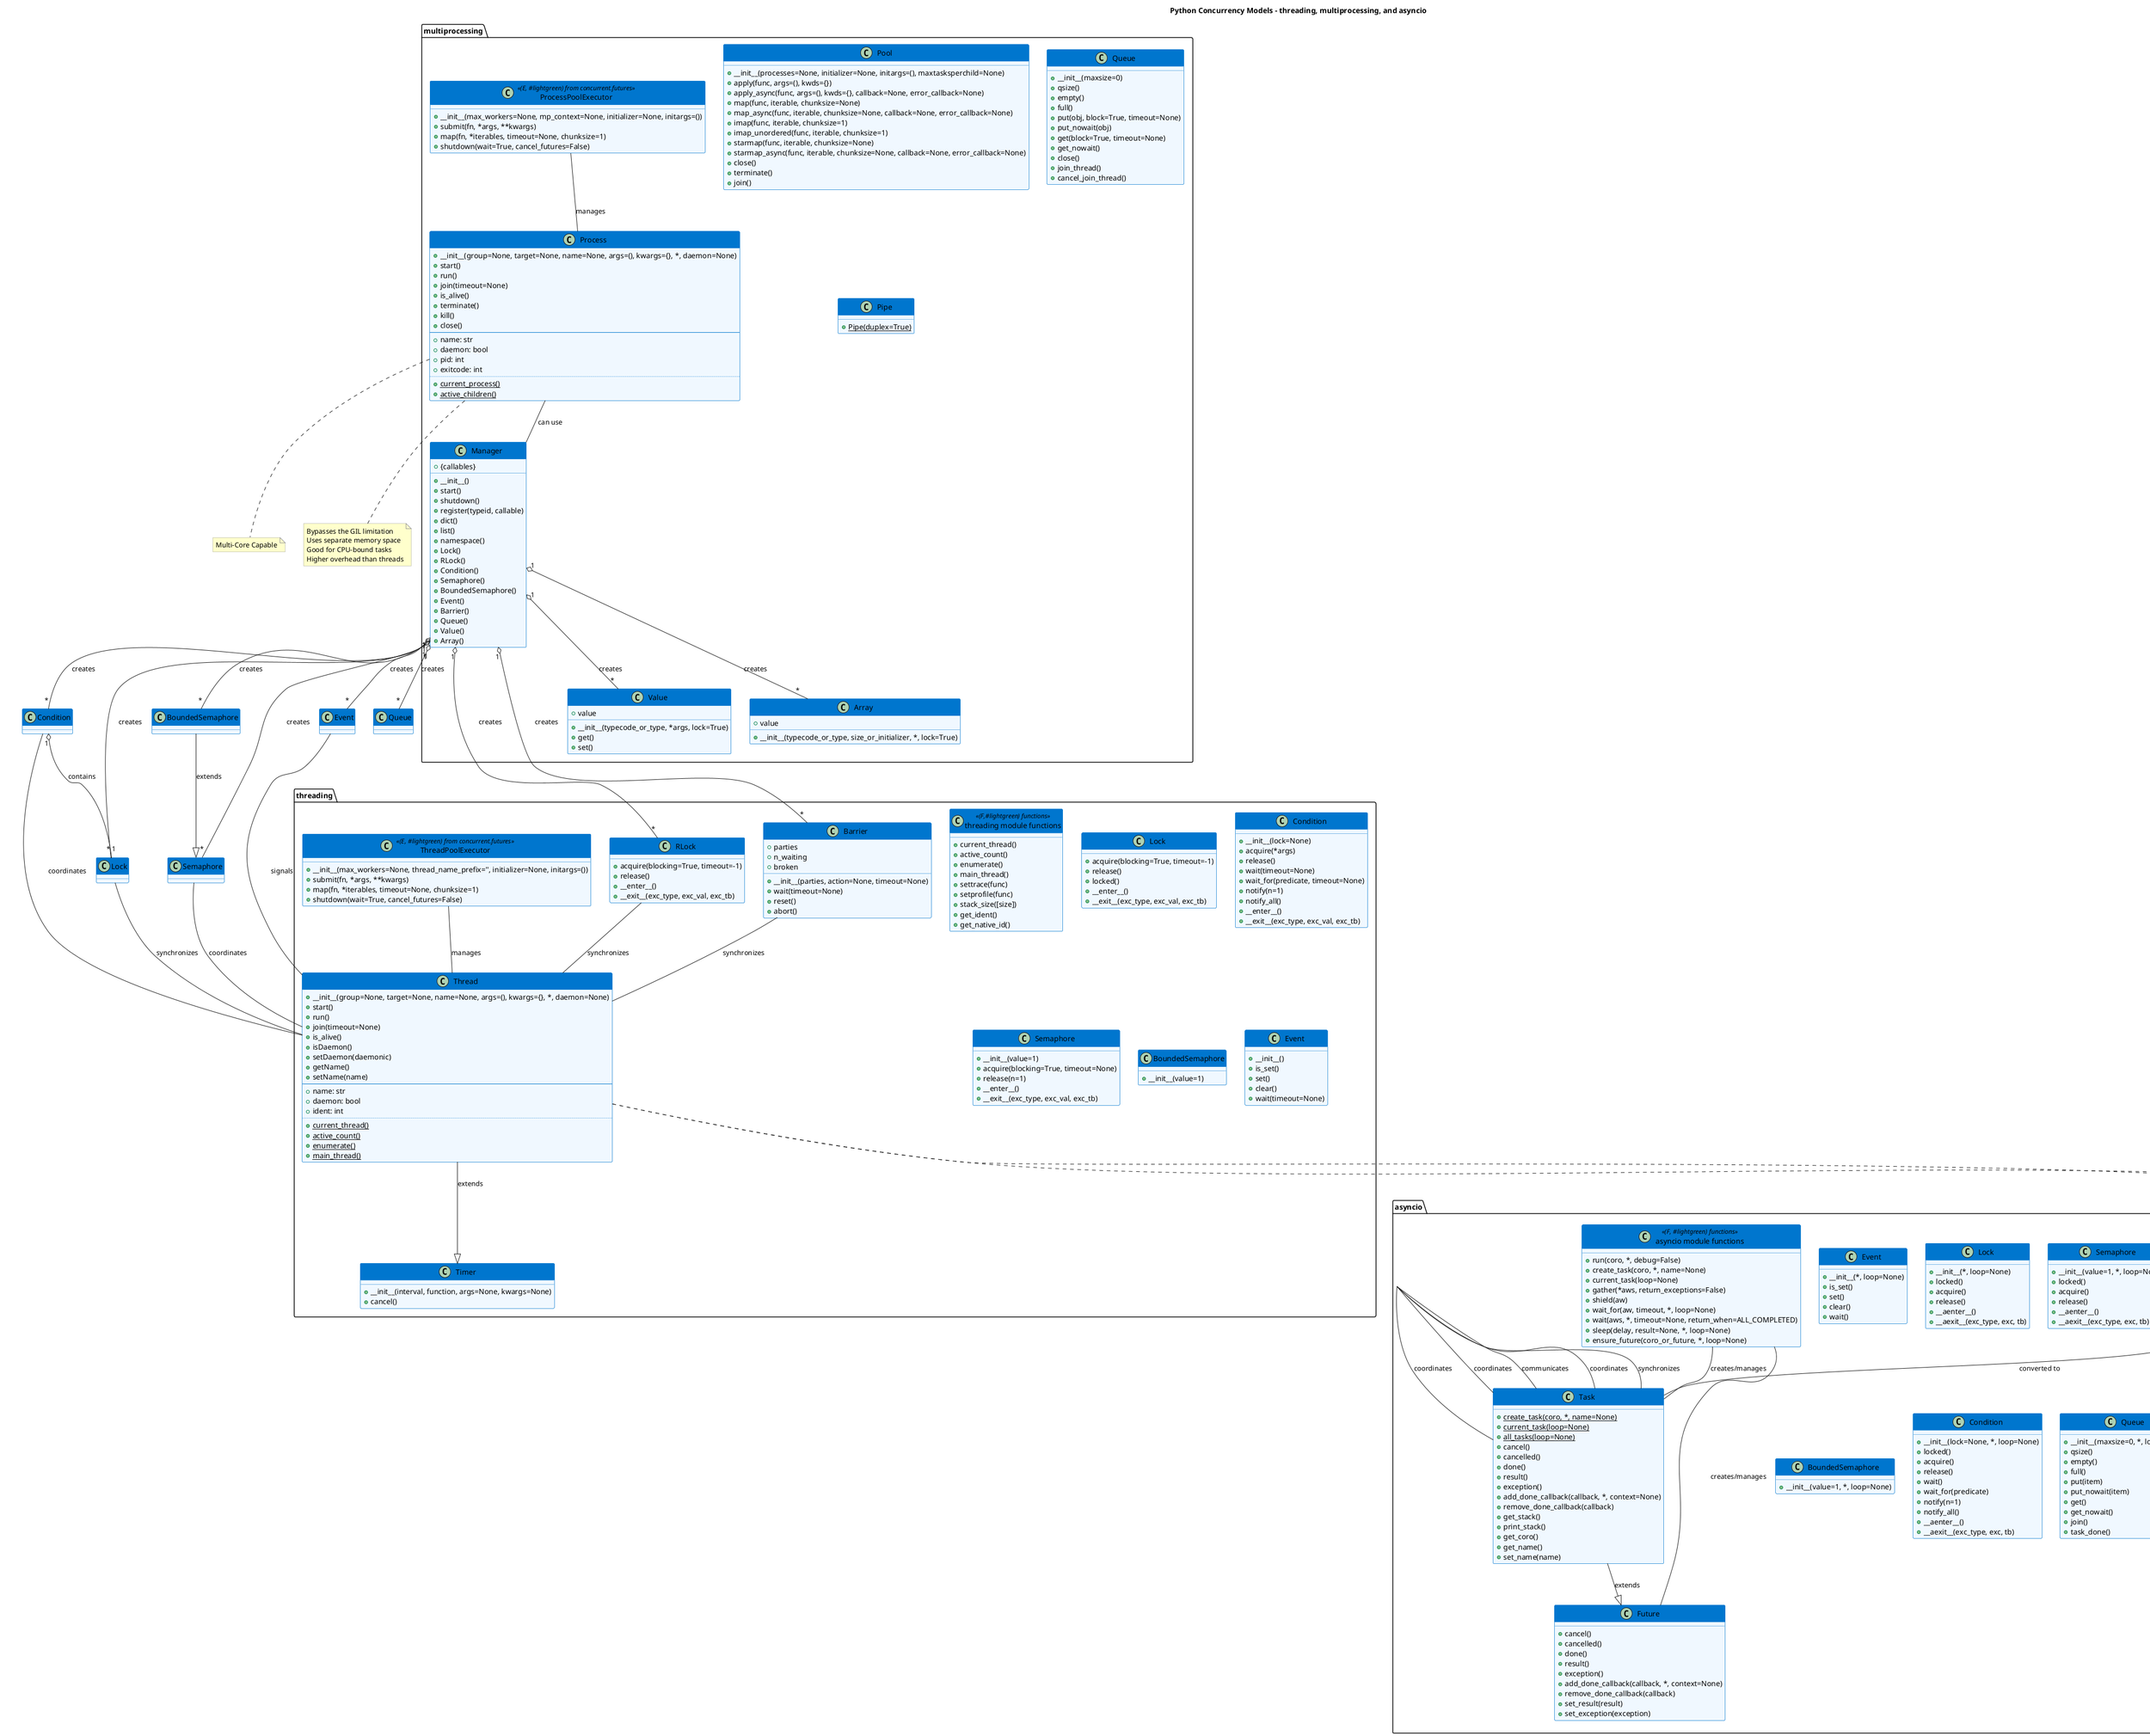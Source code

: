 @startuml python_threading

title Python Concurrency Models - threading, multiprocessing, and asyncio

skinparam {
  BackgroundColor white
  ClassBackgroundColor #f0f8ff
  ClassBorderColor #0076ce
  ClassHeaderBackgroundColor #0076ce
  ClassHeaderFontColor white
  NoteBackgroundColor #ffffcc
  NoteBorderColor #999999
}

package "threading" {
  class Thread {
    + __init__(group=None, target=None, name=None, args=(), kwargs={}, *, daemon=None)
    + start()
    + run()
    + join(timeout=None)
    + is_alive()
    + isDaemon()
    + setDaemon(daemonic)
    + getName()
    + setName(name)
    --
    + name: str
    + daemon: bool
    + ident: int
    ..
    + {static} current_thread()
    + {static} active_count()
    + {static} enumerate()
    + {static} main_thread()
  }
  
  class Timer {
    + __init__(interval, function, args=None, kwargs=None)
    + cancel()
  }
  
  class "threading module functions" as threading_funcs << (F,#lightgreen) functions >> {
    + current_thread()
    + active_count()
    + enumerate()
    + main_thread()
    + settrace(func)
    + setprofile(func)
    + stack_size([size])
    + get_ident()
    + get_native_id()
  }
  
  class Lock {
    + acquire(blocking=True, timeout=-1)
    + release()
    + locked()
    + __enter__()
    + __exit__(exc_type, exc_val, exc_tb)
  }
  
  class RLock {
    + acquire(blocking=True, timeout=-1)
    + release()
    + __enter__()
    + __exit__(exc_type, exc_val, exc_tb)
  }
  
  class Condition {
    + __init__(lock=None)
    + acquire(*args)
    + release()
    + wait(timeout=None)
    + wait_for(predicate, timeout=None)
    + notify(n=1)
    + notify_all()
    + __enter__()
    + __exit__(exc_type, exc_val, exc_tb)
  }
  
  class Semaphore {
    + __init__(value=1)
    + acquire(blocking=True, timeout=None)
    + release(n=1)
    + __enter__()
    + __exit__(exc_type, exc_val, exc_tb)
  }
  
  class BoundedSemaphore {
    + __init__(value=1)
  }
  
  class Event {
    + __init__()
    + is_set()
    + set()
    + clear()
    + wait(timeout=None)
  }
  
  class Barrier {
    + __init__(parties, action=None, timeout=None)
    + wait(timeout=None)
    + reset()
    + abort()
    + parties
    + n_waiting
    + broken
  }
  
  class ThreadPoolExecutor << (E, #lightgreen) from concurrent.futures >> {
    + __init__(max_workers=None, thread_name_prefix='', initializer=None, initargs=())
    + submit(fn, *args, **kwargs)
    + map(fn, *iterables, timeout=None, chunksize=1)
    + shutdown(wait=True, cancel_futures=False)
  }
}

package "multiprocessing" {
  class Process {
    + __init__(group=None, target=None, name=None, args=(), kwargs={}, *, daemon=None)
    + start()
    + run()
    + join(timeout=None)
    + is_alive()
    + terminate()
    + kill()
    + close()
    --
    + name: str
    + daemon: bool
    + pid: int
    + exitcode: int
    ..
    + {static} current_process()
    + {static} active_children()
  }
  
  class Pool {
    + __init__(processes=None, initializer=None, initargs=(), maxtasksperchild=None)
    + apply(func, args=(), kwds={})
    + apply_async(func, args=(), kwds={}, callback=None, error_callback=None)
    + map(func, iterable, chunksize=None)
    + map_async(func, iterable, chunksize=None, callback=None, error_callback=None)
    + imap(func, iterable, chunksize=1)
    + imap_unordered(func, iterable, chunksize=1)
    + starmap(func, iterable, chunksize=None)
    + starmap_async(func, iterable, chunksize=None, callback=None, error_callback=None)
    + close()
    + terminate()
    + join()
  }
  
  class Queue {
    + __init__(maxsize=0)
    + qsize()
    + empty()
    + full()
    + put(obj, block=True, timeout=None)
    + put_nowait(obj)
    + get(block=True, timeout=None)
    + get_nowait()
    + close()
    + join_thread()
    + cancel_join_thread()
  }
  
  class Pipe {
    + {static} Pipe(duplex=True)
  }
  
  class Manager {
    + __init__()
    + start()
    + shutdown()
    + register(typeid, callable)
    + {callables} 
    + dict()
    + list()
    + namespace()
    + Lock()
    + RLock()
    + Condition()
    + Semaphore()
    + BoundedSemaphore()
    + Event()
    + Barrier()
    + Queue()
    + Value()
    + Array()
  }
  
  class Value {
    + __init__(typecode_or_type, *args, lock=True)
    + get()
    + set()
    + value
  }
  
  class Array {
    + __init__(typecode_or_type, size_or_initializer, *, lock=True)
    + value
  }
  
  class ProcessPoolExecutor << (E, #lightgreen) from concurrent.futures >> {
    + __init__(max_workers=None, mp_context=None, initializer=None, initargs=())
    + submit(fn, *args, **kwargs)
    + map(fn, *iterables, timeout=None, chunksize=1)
    + shutdown(wait=True, cancel_futures=False)
  }
}

package "asyncio" {
  class "coroutine" as coroutine << (D, #lightpink) decorator >> {
    {Marks a function as a coroutine}
  }
  
  class "async/await" as async_await << (K, #lightgreen) keywords >> {
    + async def func(): ...
    + await coroutine_or_future
  }
  
  class Task {
    + {static} create_task(coro, *, name=None)
    + {static} current_task(loop=None)
    + {static} all_tasks(loop=None)
    + cancel()
    + cancelled()
    + done()
    + result()
    + exception()
    + add_done_callback(callback, *, context=None)
    + remove_done_callback(callback)
    + get_stack()
    + print_stack()
    + get_coro()
    + get_name()
    + set_name(name)
  }
  
  class Future {
    + cancel()
    + cancelled()
    + done()
    + result()
    + exception()
    + add_done_callback(callback, *, context=None)
    + remove_done_callback(callback)
    + set_result(result)
    + set_exception(exception)
  }
  
  class "asyncio module functions" as asyncio_funcs << (F, #lightgreen) functions >> {
    + run(coro, *, debug=False)
    + create_task(coro, *, name=None)
    + current_task(loop=None)
    + gather(*aws, return_exceptions=False)
    + shield(aw)
    + wait_for(aw, timeout, *, loop=None)
    + wait(aws, *, timeout=None, return_when=ALL_COMPLETED)
    + sleep(delay, result=None, *, loop=None)
    + ensure_future(coro_or_future, *, loop=None)
  }
  
  class Event {
    + __init__(*, loop=None)
    + is_set()
    + set()
    + clear()
    + wait()
  }
  
  class Lock {
    + __init__(*, loop=None)
    + locked()
    + acquire()
    + release()
    + __aenter__()
    + __aexit__(exc_type, exc, tb)
  }
  
  class Semaphore {
    + __init__(value=1, *, loop=None)
    + locked()
    + acquire()
    + release()
    + __aenter__()
    + __aexit__(exc_type, exc, tb)
  }
  
  class BoundedSemaphore {
    + __init__(value=1, *, loop=None)
  }
  
  class Condition {
    + __init__(lock=None, *, loop=None)
    + locked()
    + acquire()
    + release()
    + wait()
    + wait_for(predicate)
    + notify(n=1)
    + notify_all()
    + __aenter__()
    + __aexit__(exc_type, exc, tb)
  }
  
  class Queue {
    + __init__(maxsize=0, *, loop=None)
    + qsize()
    + empty()
    + full()
    + put(item)
    + put_nowait(item)
    + get()
    + get_nowait()
    + join()
    + task_done()
  }
}

' Relationships
Thread --|> Timer : extends

Lock -- Thread : synchronizes
RLock -- Thread : synchronizes
Condition -- Thread : coordinates
Condition "1" o-- "1" Lock : contains
Semaphore -- Thread : coordinates
BoundedSemaphore --|> Semaphore : extends
Event -- Thread : signals
Barrier -- Thread : synchronizes
ThreadPoolExecutor -- Thread : manages

Process -- Manager : can use
Manager "1" o-- "*" Value : creates
Manager "1" o-- "*" Array : creates
Manager "1" o-- "*" Queue : creates
Manager "1" o-- "*" Lock : creates
Manager "1" o-- "*" RLock : creates
Manager "1" o-- "*" Condition : creates
Manager "1" o-- "*" Semaphore : creates
Manager "1" o-- "*" BoundedSemaphore : creates
Manager "1" o-- "*" Event : creates
Manager "1" o-- "*" Barrier : creates
ProcessPoolExecutor -- Process : manages

coroutine -- Task : converted to
coroutine -- async_await : used with
Task --|> Future : extends
asyncio_funcs -- Task : creates/manages
asyncio_funcs -- Future : creates/manages
asyncio::Event -- Task : coordinates
asyncio::Lock -- Task : synchronizes
asyncio::Semaphore -- Task : coordinates
asyncio::BoundedSemaphore --|> asyncio::Semaphore : extends
asyncio::Condition -- Task : coordinates
asyncio::Condition "1" o-- "1" asyncio::Lock : contains
asyncio::Queue -- Task : communicates

note "GIL Limited" as N1
note "Multi-Core Capable" as N2
note "Single-Threaded Event Loop" as N3

Thread .. N1
Process .. N2
coroutine .. N3

note bottom of Thread
  Subject to the Global Interpreter Lock (GIL)
  Good for I/O-bound tasks
  Limited for CPU-bound workloads
endnote

note bottom of Process
  Bypasses the GIL limitation
  Uses separate memory space 
  Good for CPU-bound tasks
  Higher overhead than threads
endnote

note bottom of coroutine
  Non-blocking asynchronous code
  Cooperative multitasking
  Excellent for I/O-bound, high-concurrency
  Not suitable for CPU-bound tasks
endnote

@enduml 